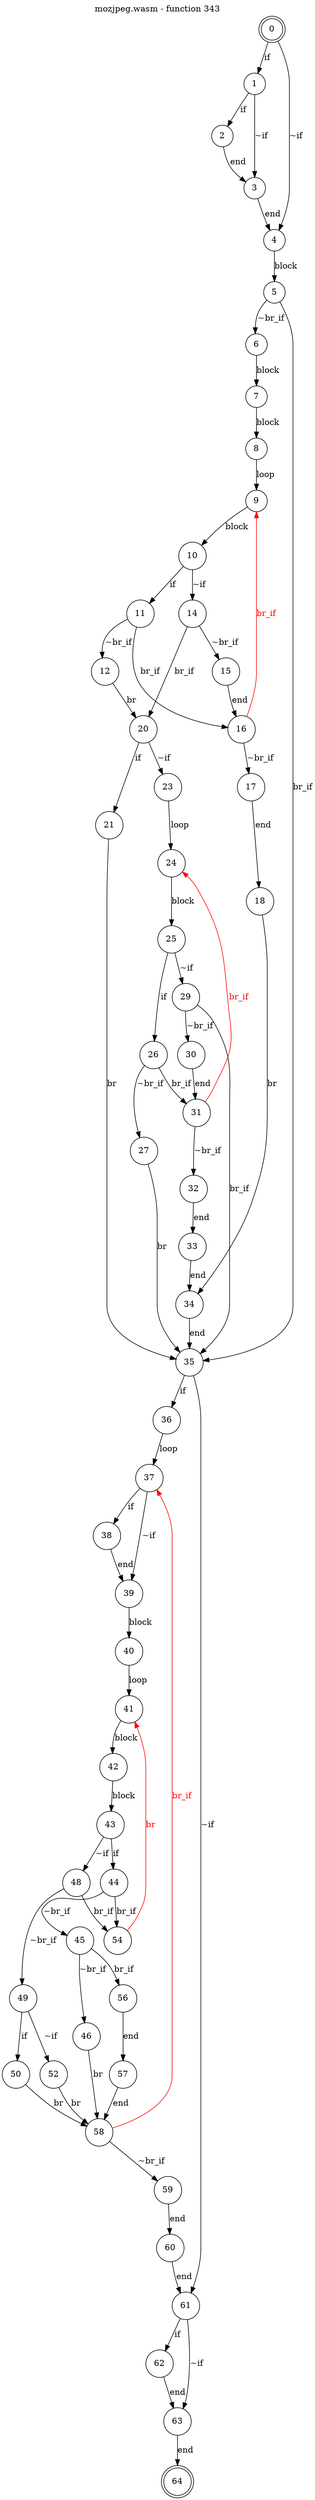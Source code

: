 digraph finite_state_machine {
    label = "mozjpeg.wasm - function 343"
    labelloc =  t
    labelfontsize = 16
    labelfontcolor = black
    labelfontname = "Helvetica"
    node [shape = doublecircle]; 0 64;
    node [shape = circle];
    0 -> 1[label="if"];
    0 -> 4[label="~if"];
    1 -> 2[label="if"];
    1 -> 3[label="~if"];
    2 -> 3[label="end"];
    3 -> 4[label="end"];
    4 -> 5[label="block"];
    5 -> 6[label="~br_if"];
    5 -> 35[label="br_if"];
    6 -> 7[label="block"];
    7 -> 8[label="block"];
    8 -> 9[label="loop"];
    9 -> 10[label="block"];
    10 -> 11[label="if"];
    10 -> 14[label="~if"];
    11 -> 12[label="~br_if"];
    11 -> 16[label="br_if"];
    12 -> 20[label="br"];
    14 -> 15[label="~br_if"];
    14 -> 20[label="br_if"];
    15 -> 16[label="end"];
    16 -> 17[label="~br_if"];
    16 -> 9[color="red" fontcolor="red" label="br_if"];
    17 -> 18[label="end"];
    18 -> 34[label="br"];
    20 -> 21[label="if"];
    20 -> 23[label="~if"];
    21 -> 35[label="br"];
    23 -> 24[label="loop"];
    24 -> 25[label="block"];
    25 -> 26[label="if"];
    25 -> 29[label="~if"];
    26 -> 27[label="~br_if"];
    26 -> 31[label="br_if"];
    27 -> 35[label="br"];
    29 -> 30[label="~br_if"];
    29 -> 35[label="br_if"];
    30 -> 31[label="end"];
    31 -> 32[label="~br_if"];
    31 -> 24[color="red" fontcolor="red" label="br_if"];
    32 -> 33[label="end"];
    33 -> 34[label="end"];
    34 -> 35[label="end"];
    35 -> 36[label="if"];
    35 -> 61[label="~if"];
    36 -> 37[label="loop"];
    37 -> 38[label="if"];
    37 -> 39[label="~if"];
    38 -> 39[label="end"];
    39 -> 40[label="block"];
    40 -> 41[label="loop"];
    41 -> 42[label="block"];
    42 -> 43[label="block"];
    43 -> 44[label="if"];
    43 -> 48[label="~if"];
    44 -> 45[label="~br_if"];
    44 -> 54[label="br_if"];
    45 -> 46[label="~br_if"];
    45 -> 56[label="br_if"];
    46 -> 58[label="br"];
    48 -> 49[label="~br_if"];
    48 -> 54[label="br_if"];
    49 -> 50[label="if"];
    49 -> 52[label="~if"];
    50 -> 58[label="br"];
    52 -> 58[label="br"];
    54 -> 41[color="red" fontcolor="red" label="br"];
    56 -> 57[label="end"];
    57 -> 58[label="end"];
    58 -> 59[label="~br_if"];
    58 -> 37[color="red" fontcolor="red" label="br_if"];
    59 -> 60[label="end"];
    60 -> 61[label="end"];
    61 -> 62[label="if"];
    61 -> 63[label="~if"];
    62 -> 63[label="end"];
    63 -> 64[label="end"];
}
